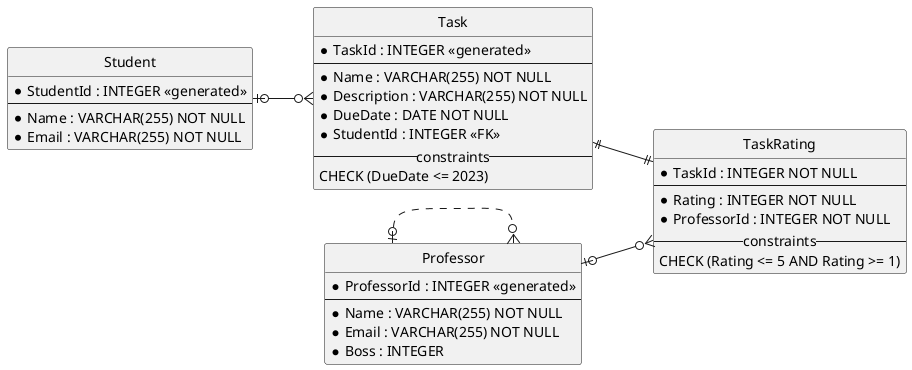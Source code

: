 @startuml

hide circle
left to right direction

entity Student
{
  * StudentId : INTEGER <<generated>>
  ---
  * Name : VARCHAR(255) NOT NULL
  * Email : VARCHAR(255) NOT NULL
}

entity Task
{
  * TaskId : INTEGER <<generated>>
  ---
  * Name : VARCHAR(255) NOT NULL
  * Description : VARCHAR(255) NOT NULL
  * DueDate : DATE NOT NULL
  * StudentId : INTEGER <<FK>>
  -- constraints --
  CHECK (DueDate <= 2023)
}


entity Professor 
{
  * ProfessorId : INTEGER <<generated>>
  ---
  * Name : VARCHAR(255) NOT NULL
  * Email : VARCHAR(255) NOT NULL
  *Boss : INTEGER
}

Professor |o..o{ Professor

entity TaskRating 
{
  * TaskId : INTEGER NOT NULL
  ---
  * Rating : INTEGER NOT NULL
  * ProfessorId : INTEGER NOT NULL
  -- constraints --
  CHECK (Rating <= 5 AND Rating >= 1)
}

Student |o--o{ Task
Task ||--|| TaskRating
Professor |o--o{ TaskRating

@enduml
